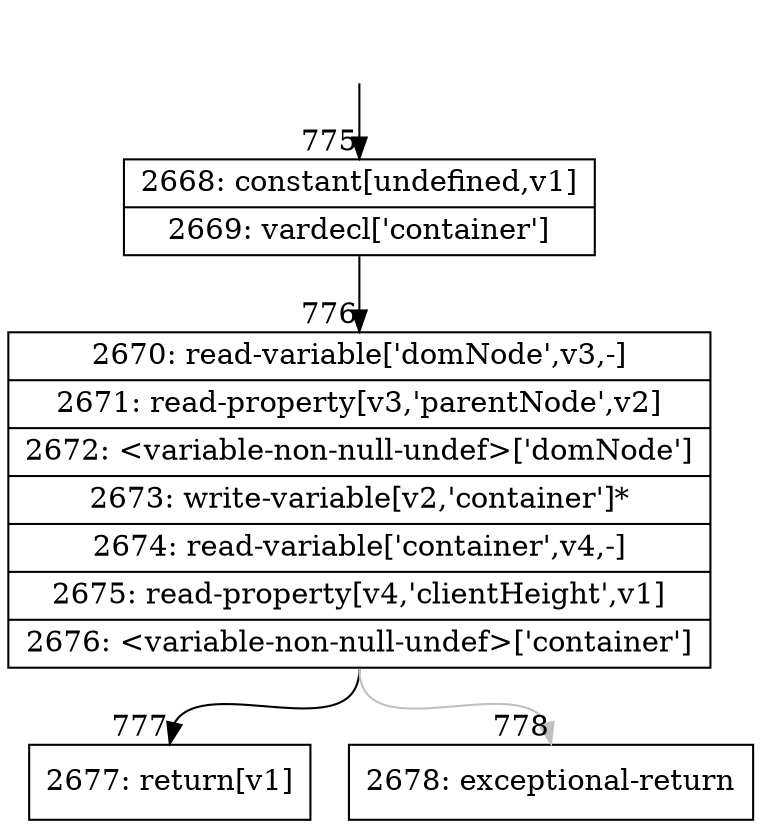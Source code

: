 digraph {
rankdir="TD"
BB_entry86[shape=none,label=""];
BB_entry86 -> BB775 [tailport=s, headport=n, headlabel="    775"]
BB775 [shape=record label="{2668: constant[undefined,v1]|2669: vardecl['container']}" ] 
BB775 -> BB776 [tailport=s, headport=n, headlabel="      776"]
BB776 [shape=record label="{2670: read-variable['domNode',v3,-]|2671: read-property[v3,'parentNode',v2]|2672: \<variable-non-null-undef\>['domNode']|2673: write-variable[v2,'container']*|2674: read-variable['container',v4,-]|2675: read-property[v4,'clientHeight',v1]|2676: \<variable-non-null-undef\>['container']}" ] 
BB776 -> BB777 [tailport=s, headport=n, headlabel="      777"]
BB776 -> BB778 [tailport=s, headport=n, color=gray, headlabel="      778"]
BB777 [shape=record label="{2677: return[v1]}" ] 
BB778 [shape=record label="{2678: exceptional-return}" ] 
//#$~ 772
}
